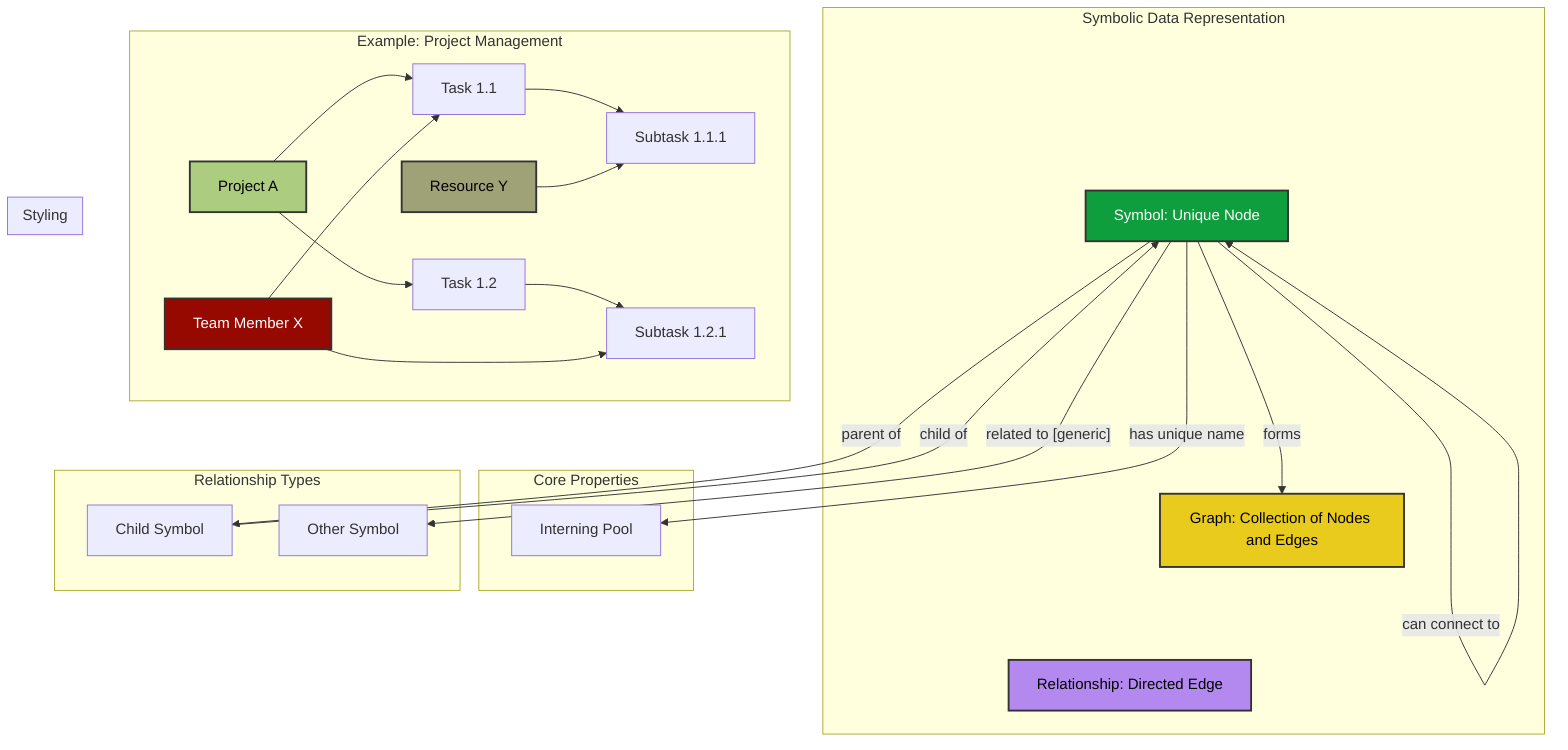 graph TD
    subgraph "Symbolic Data Representation"
        A[Symbol: Unique Node]
        B[Relationship: Directed Edge]
        C[Graph: Collection of Nodes and Edges]
    end


    subgraph "Core Properties"
        A -- "has unique name" --> D[Interning Pool]
        A -- "can connect to" --> A
        A -- "forms" --> C
    end

    subgraph "Relationship Types"
        A -- "parent of" --> E[Child Symbol]
        E -- "child of" --> A
        A -- "related to [generic]" --> F[Other Symbol]
    end


    subgraph "Example: Project Management"
        G[Project A] --> H[Task 1.1]
        G --> I[Task 1.2]
        H --> J[Subtask 1.1.1]
        I --> K[Subtask 1.2.1]
        L[Team Member X] --> H
        L --> K
        M[Resource Y] --> J
    end

    subgraph "Styling"
    end

    style A fill:#0f9e3d,stroke:#333,stroke-width:2px,color:#FFFFFF;
    style B fill:#b388ef,stroke:#333,stroke-width:2px,color:#000000;
    style C fill:#e8cb1c,stroke:#333,stroke-width:2px,color:#000000;
    style G fill:#accc7f,stroke:#333,stroke-width:2px,color:#000000;
    style L fill:#960900,stroke:#333,stroke-width:2px,color:#FFFFFF;
    style M fill:#9fa276,stroke:#333,stroke-width:2px,color:#000000;